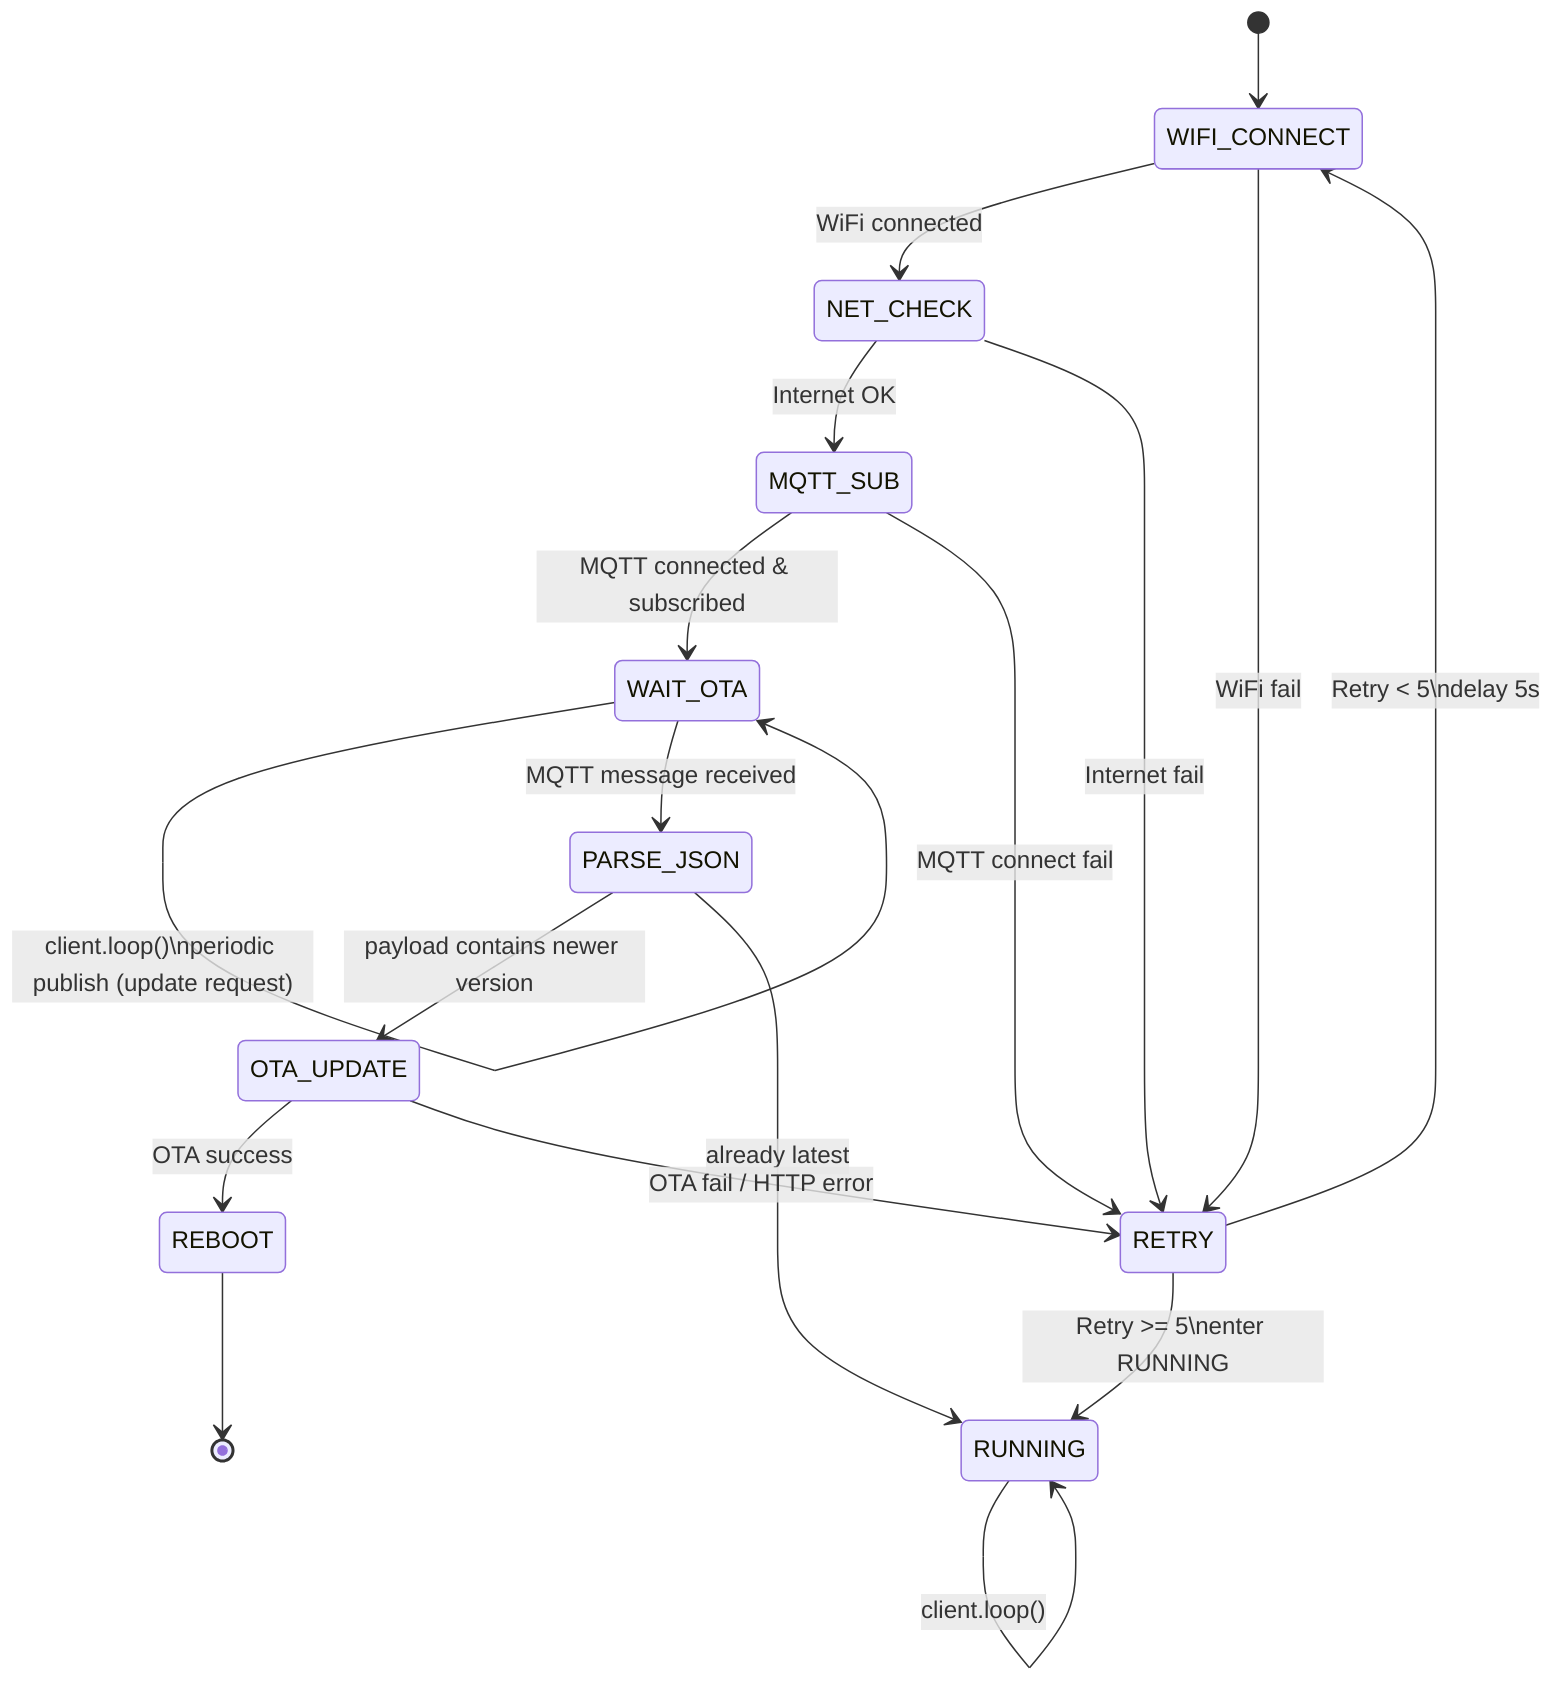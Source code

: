 stateDiagram-v2
    [*] --> WIFI_CONNECT

    WIFI_CONNECT --> NET_CHECK: WiFi connected
    WIFI_CONNECT --> RETRY: WiFi fail

    NET_CHECK --> MQTT_SUB: Internet OK
    NET_CHECK --> RETRY: Internet fail

    MQTT_SUB --> WAIT_OTA: MQTT connected & subscribed
    MQTT_SUB --> RETRY: MQTT connect fail

    WAIT_OTA --> WAIT_OTA: client.loop()\nperiodic publish (update request)
    WAIT_OTA --> PARSE_JSON: MQTT message received

    RUNNING --> RUNNING: client.loop()

    PARSE_JSON --> OTA_UPDATE: payload contains newer version
    PARSE_JSON --> RUNNING: already latest

    OTA_UPDATE --> REBOOT: OTA success
    OTA_UPDATE --> RETRY: OTA fail / HTTP error

    RETRY --> WIFI_CONNECT: Retry < 5\ndelay 5s
    RETRY --> RUNNING: Retry >= 5\nenter RUNNING

    REBOOT --> [*]